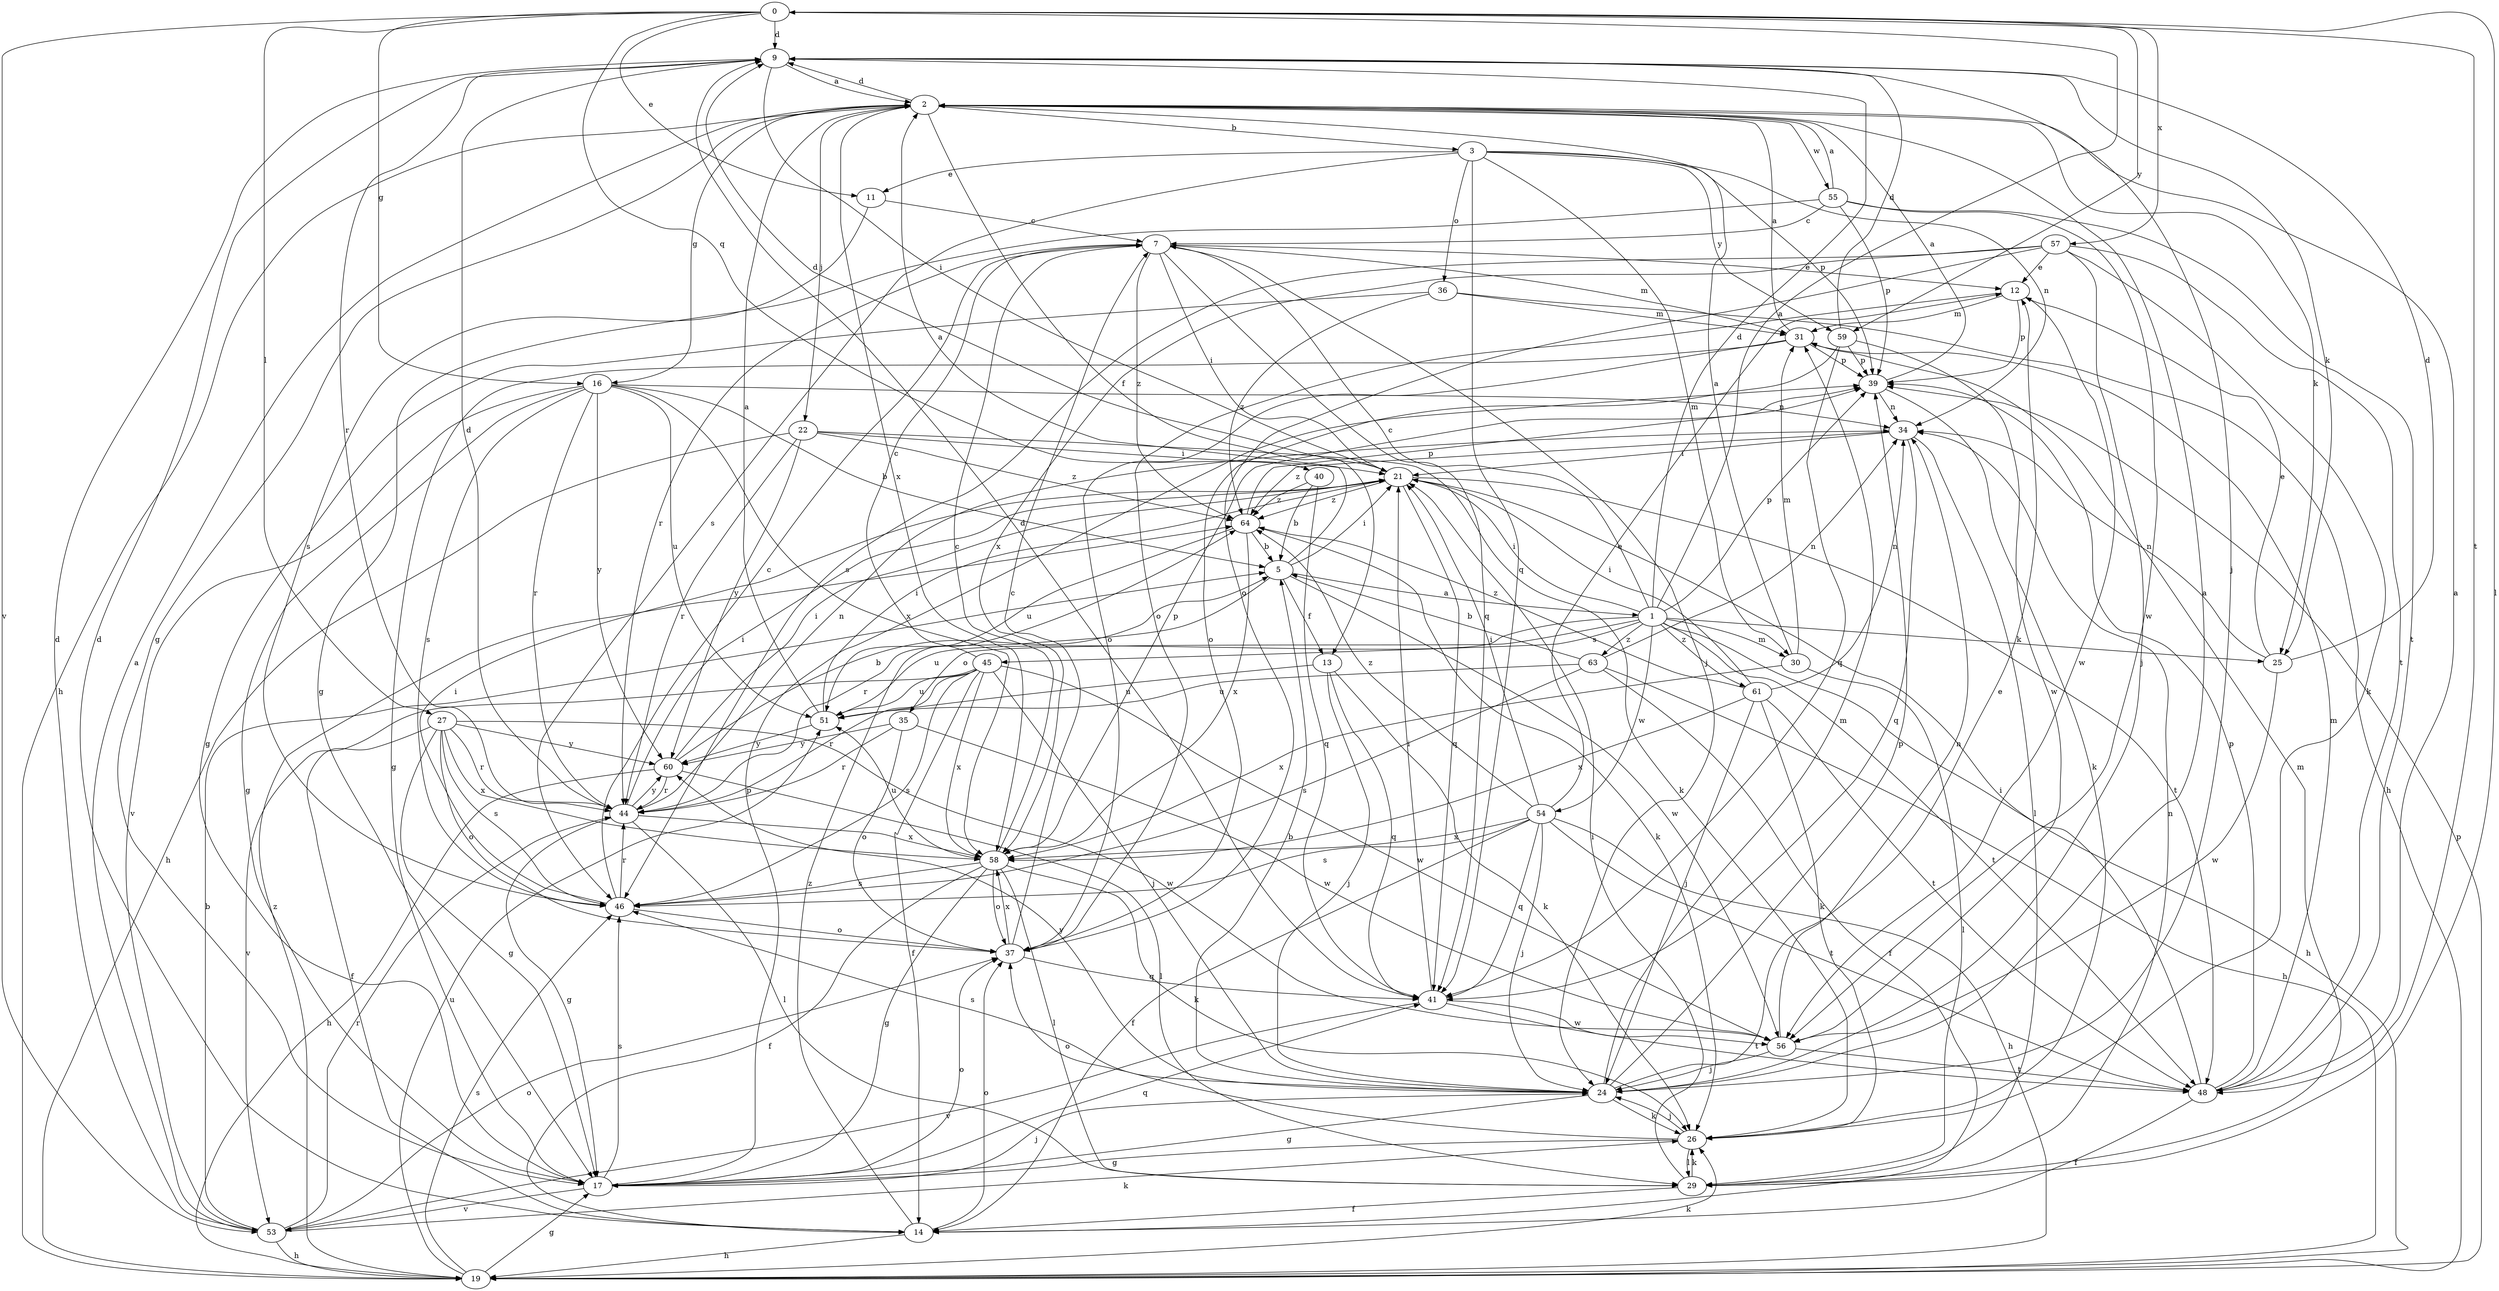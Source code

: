 strict digraph  {
0;
1;
2;
3;
5;
7;
9;
11;
12;
13;
14;
16;
17;
19;
21;
22;
24;
25;
26;
27;
29;
30;
31;
34;
35;
36;
37;
39;
40;
41;
44;
45;
46;
48;
51;
53;
54;
55;
56;
57;
58;
59;
60;
61;
63;
64;
0 -> 9  [label=d];
0 -> 11  [label=e];
0 -> 16  [label=g];
0 -> 27  [label=l];
0 -> 29  [label=l];
0 -> 40  [label=q];
0 -> 48  [label=t];
0 -> 53  [label=v];
0 -> 57  [label=x];
0 -> 59  [label=y];
1 -> 0  [label=a];
1 -> 7  [label=c];
1 -> 9  [label=d];
1 -> 19  [label=h];
1 -> 21  [label=i];
1 -> 25  [label=k];
1 -> 30  [label=m];
1 -> 35  [label=o];
1 -> 39  [label=p];
1 -> 45  [label=s];
1 -> 48  [label=t];
1 -> 51  [label=u];
1 -> 54  [label=w];
1 -> 61  [label=z];
1 -> 63  [label=z];
2 -> 3  [label=b];
2 -> 9  [label=d];
2 -> 13  [label=f];
2 -> 16  [label=g];
2 -> 17  [label=g];
2 -> 19  [label=h];
2 -> 22  [label=j];
2 -> 25  [label=k];
2 -> 55  [label=w];
2 -> 58  [label=x];
3 -> 11  [label=e];
3 -> 30  [label=m];
3 -> 34  [label=n];
3 -> 36  [label=o];
3 -> 39  [label=p];
3 -> 41  [label=q];
3 -> 46  [label=s];
3 -> 59  [label=y];
5 -> 1  [label=a];
5 -> 2  [label=a];
5 -> 13  [label=f];
5 -> 21  [label=i];
5 -> 44  [label=r];
5 -> 56  [label=w];
7 -> 12  [label=e];
7 -> 21  [label=i];
7 -> 24  [label=j];
7 -> 31  [label=m];
7 -> 41  [label=q];
7 -> 44  [label=r];
7 -> 64  [label=z];
9 -> 2  [label=a];
9 -> 21  [label=i];
9 -> 24  [label=j];
9 -> 25  [label=k];
9 -> 44  [label=r];
11 -> 7  [label=c];
11 -> 46  [label=s];
12 -> 31  [label=m];
12 -> 37  [label=o];
12 -> 39  [label=p];
12 -> 56  [label=w];
13 -> 24  [label=j];
13 -> 26  [label=k];
13 -> 41  [label=q];
13 -> 51  [label=u];
14 -> 9  [label=d];
14 -> 19  [label=h];
14 -> 37  [label=o];
14 -> 64  [label=z];
16 -> 5  [label=b];
16 -> 17  [label=g];
16 -> 34  [label=n];
16 -> 44  [label=r];
16 -> 46  [label=s];
16 -> 51  [label=u];
16 -> 53  [label=v];
16 -> 58  [label=x];
16 -> 60  [label=y];
17 -> 24  [label=j];
17 -> 37  [label=o];
17 -> 39  [label=p];
17 -> 41  [label=q];
17 -> 46  [label=s];
17 -> 53  [label=v];
19 -> 17  [label=g];
19 -> 26  [label=k];
19 -> 39  [label=p];
19 -> 46  [label=s];
19 -> 51  [label=u];
19 -> 64  [label=z];
21 -> 9  [label=d];
21 -> 41  [label=q];
21 -> 48  [label=t];
21 -> 64  [label=z];
22 -> 19  [label=h];
22 -> 21  [label=i];
22 -> 26  [label=k];
22 -> 44  [label=r];
22 -> 60  [label=y];
22 -> 64  [label=z];
24 -> 2  [label=a];
24 -> 5  [label=b];
24 -> 12  [label=e];
24 -> 17  [label=g];
24 -> 26  [label=k];
24 -> 31  [label=m];
24 -> 39  [label=p];
24 -> 46  [label=s];
24 -> 60  [label=y];
25 -> 9  [label=d];
25 -> 12  [label=e];
25 -> 34  [label=n];
25 -> 56  [label=w];
26 -> 17  [label=g];
26 -> 24  [label=j];
26 -> 29  [label=l];
26 -> 37  [label=o];
27 -> 14  [label=f];
27 -> 17  [label=g];
27 -> 37  [label=o];
27 -> 44  [label=r];
27 -> 46  [label=s];
27 -> 56  [label=w];
27 -> 58  [label=x];
27 -> 60  [label=y];
29 -> 14  [label=f];
29 -> 21  [label=i];
29 -> 26  [label=k];
29 -> 31  [label=m];
29 -> 34  [label=n];
30 -> 2  [label=a];
30 -> 29  [label=l];
30 -> 31  [label=m];
30 -> 58  [label=x];
31 -> 2  [label=a];
31 -> 17  [label=g];
31 -> 37  [label=o];
31 -> 39  [label=p];
34 -> 21  [label=i];
34 -> 29  [label=l];
34 -> 41  [label=q];
34 -> 64  [label=z];
35 -> 37  [label=o];
35 -> 44  [label=r];
35 -> 56  [label=w];
35 -> 60  [label=y];
36 -> 17  [label=g];
36 -> 19  [label=h];
36 -> 31  [label=m];
36 -> 64  [label=z];
37 -> 7  [label=c];
37 -> 41  [label=q];
37 -> 58  [label=x];
39 -> 2  [label=a];
39 -> 26  [label=k];
39 -> 34  [label=n];
40 -> 5  [label=b];
40 -> 41  [label=q];
40 -> 64  [label=z];
41 -> 9  [label=d];
41 -> 21  [label=i];
41 -> 48  [label=t];
41 -> 53  [label=v];
41 -> 56  [label=w];
44 -> 9  [label=d];
44 -> 17  [label=g];
44 -> 21  [label=i];
44 -> 29  [label=l];
44 -> 34  [label=n];
44 -> 58  [label=x];
44 -> 60  [label=y];
45 -> 7  [label=c];
45 -> 14  [label=f];
45 -> 24  [label=j];
45 -> 44  [label=r];
45 -> 46  [label=s];
45 -> 51  [label=u];
45 -> 53  [label=v];
45 -> 56  [label=w];
45 -> 58  [label=x];
46 -> 7  [label=c];
46 -> 21  [label=i];
46 -> 37  [label=o];
46 -> 44  [label=r];
48 -> 2  [label=a];
48 -> 14  [label=f];
48 -> 21  [label=i];
48 -> 31  [label=m];
48 -> 39  [label=p];
51 -> 2  [label=a];
51 -> 21  [label=i];
51 -> 60  [label=y];
53 -> 2  [label=a];
53 -> 5  [label=b];
53 -> 9  [label=d];
53 -> 19  [label=h];
53 -> 26  [label=k];
53 -> 37  [label=o];
53 -> 44  [label=r];
54 -> 12  [label=e];
54 -> 14  [label=f];
54 -> 19  [label=h];
54 -> 21  [label=i];
54 -> 24  [label=j];
54 -> 41  [label=q];
54 -> 46  [label=s];
54 -> 48  [label=t];
54 -> 58  [label=x];
54 -> 64  [label=z];
55 -> 2  [label=a];
55 -> 7  [label=c];
55 -> 17  [label=g];
55 -> 39  [label=p];
55 -> 48  [label=t];
55 -> 56  [label=w];
56 -> 24  [label=j];
56 -> 34  [label=n];
56 -> 48  [label=t];
57 -> 12  [label=e];
57 -> 24  [label=j];
57 -> 26  [label=k];
57 -> 37  [label=o];
57 -> 46  [label=s];
57 -> 48  [label=t];
57 -> 58  [label=x];
58 -> 7  [label=c];
58 -> 14  [label=f];
58 -> 17  [label=g];
58 -> 26  [label=k];
58 -> 29  [label=l];
58 -> 37  [label=o];
58 -> 39  [label=p];
58 -> 46  [label=s];
58 -> 51  [label=u];
59 -> 9  [label=d];
59 -> 37  [label=o];
59 -> 39  [label=p];
59 -> 41  [label=q];
59 -> 56  [label=w];
60 -> 5  [label=b];
60 -> 19  [label=h];
60 -> 21  [label=i];
60 -> 29  [label=l];
60 -> 44  [label=r];
61 -> 21  [label=i];
61 -> 24  [label=j];
61 -> 26  [label=k];
61 -> 34  [label=n];
61 -> 48  [label=t];
61 -> 58  [label=x];
61 -> 64  [label=z];
63 -> 5  [label=b];
63 -> 14  [label=f];
63 -> 19  [label=h];
63 -> 34  [label=n];
63 -> 46  [label=s];
63 -> 51  [label=u];
64 -> 5  [label=b];
64 -> 26  [label=k];
64 -> 39  [label=p];
64 -> 51  [label=u];
64 -> 58  [label=x];
}
